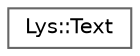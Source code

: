 digraph "Graphical Class Hierarchy"
{
 // LATEX_PDF_SIZE
  bgcolor="transparent";
  edge [fontname=Helvetica,fontsize=10,labelfontname=Helvetica,labelfontsize=10];
  node [fontname=Helvetica,fontsize=10,shape=box,height=0.2,width=0.4];
  rankdir="LR";
  Node0 [id="Node000000",label="Lys::Text",height=0.2,width=0.4,color="grey40", fillcolor="white", style="filled",URL="$classLys_1_1Text.html",tooltip=" "];
}

